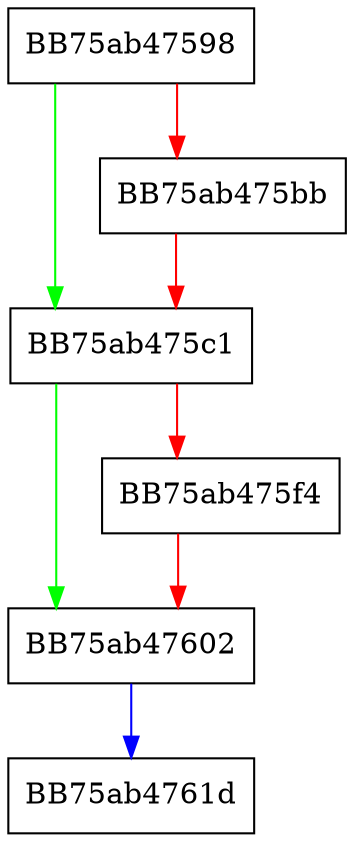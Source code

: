digraph CreateEnvMatchObject {
  node [shape="box"];
  graph [splines=ortho];
  BB75ab47598 -> BB75ab475c1 [color="green"];
  BB75ab47598 -> BB75ab475bb [color="red"];
  BB75ab475bb -> BB75ab475c1 [color="red"];
  BB75ab475c1 -> BB75ab47602 [color="green"];
  BB75ab475c1 -> BB75ab475f4 [color="red"];
  BB75ab475f4 -> BB75ab47602 [color="red"];
  BB75ab47602 -> BB75ab4761d [color="blue"];
}